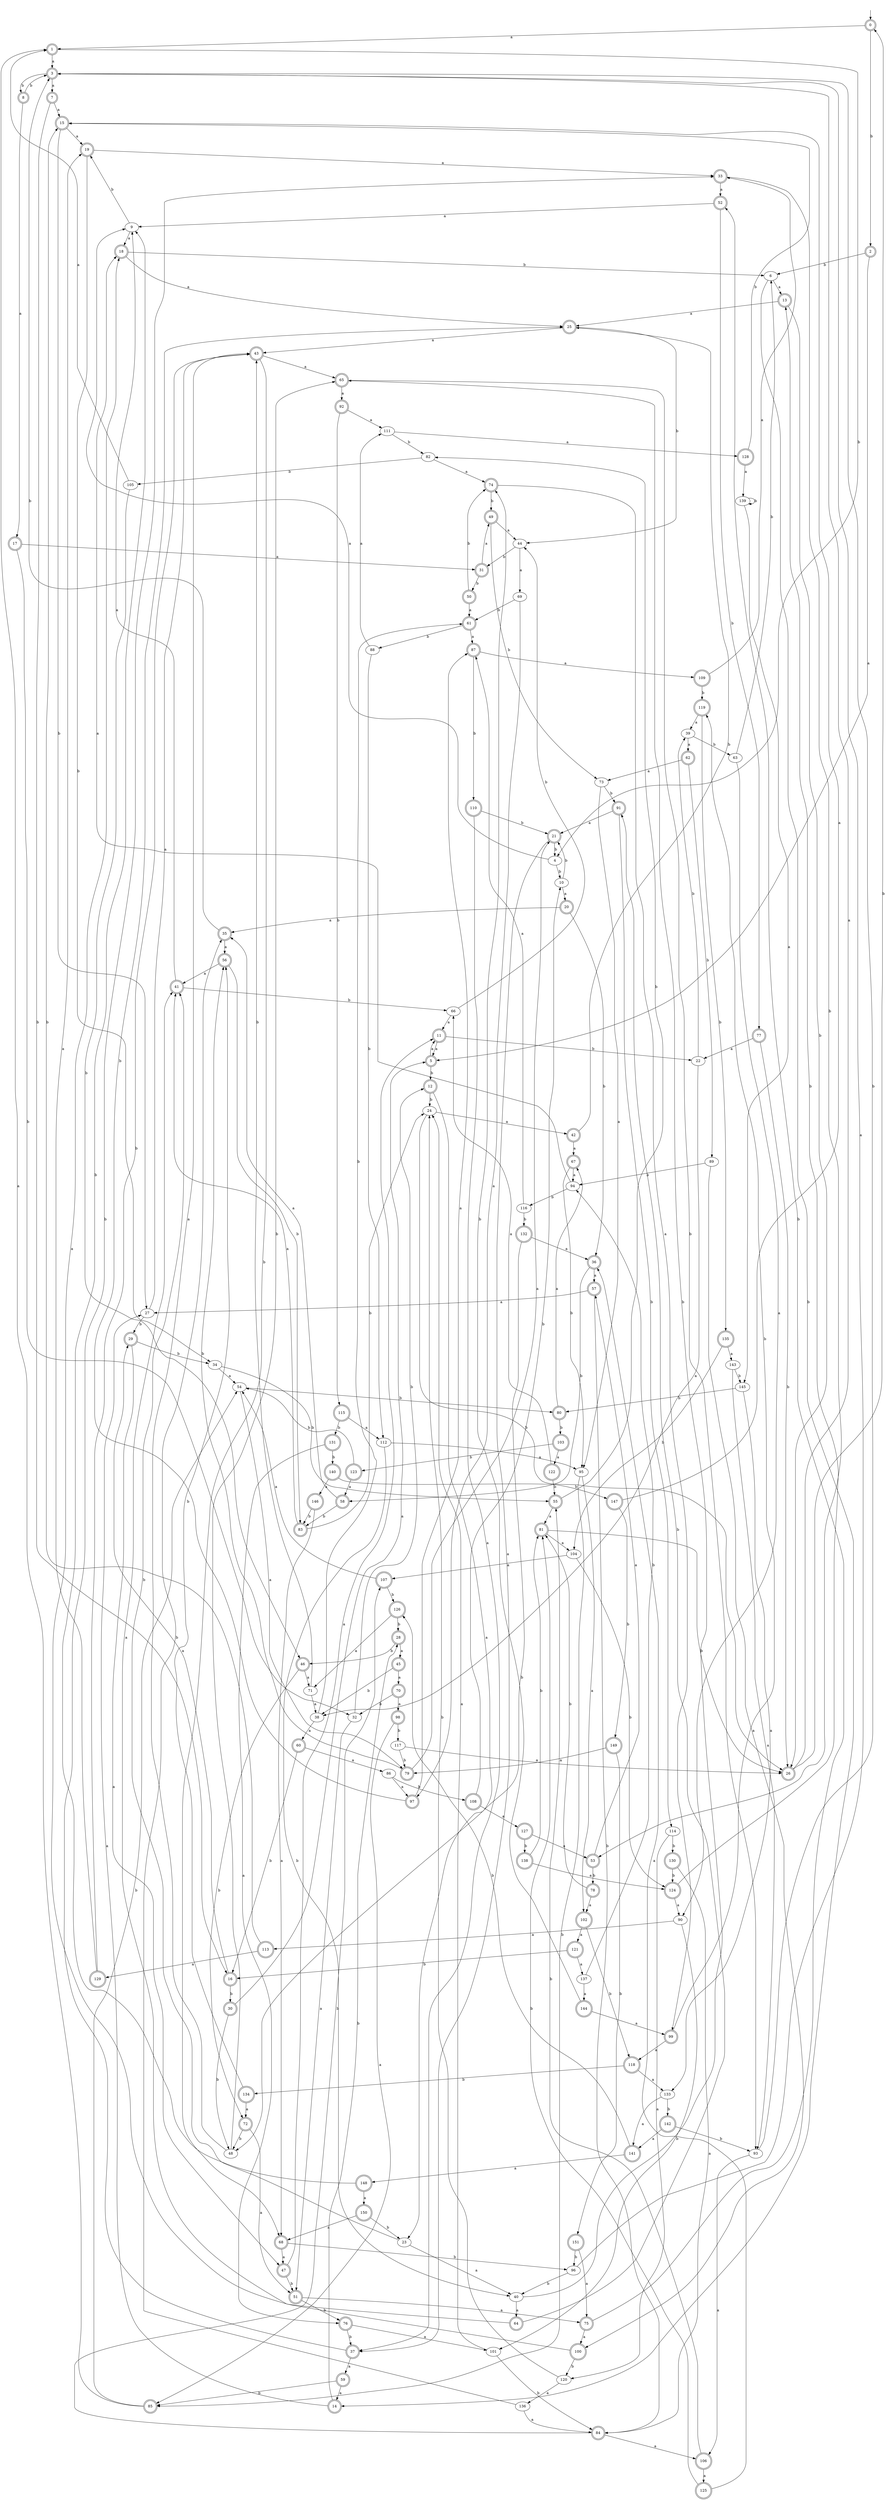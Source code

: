 digraph RandomDFA {
  __start0 [label="", shape=none];
  __start0 -> 0 [label=""];
  0 [shape=circle] [shape=doublecircle]
  0 -> 1 [label="a"]
  0 -> 2 [label="b"]
  1 [shape=doublecircle]
  1 -> 3 [label="a"]
  1 -> 4 [label="b"]
  2 [shape=doublecircle]
  2 -> 5 [label="a"]
  2 -> 6 [label="b"]
  3 [shape=doublecircle]
  3 -> 7 [label="a"]
  3 -> 8 [label="b"]
  4
  4 -> 9 [label="a"]
  4 -> 10 [label="b"]
  5 [shape=doublecircle]
  5 -> 11 [label="a"]
  5 -> 12 [label="b"]
  6
  6 -> 13 [label="a"]
  6 -> 14 [label="b"]
  7 [shape=doublecircle]
  7 -> 15 [label="a"]
  7 -> 16 [label="b"]
  8 [shape=doublecircle]
  8 -> 17 [label="a"]
  8 -> 3 [label="b"]
  9
  9 -> 18 [label="a"]
  9 -> 19 [label="b"]
  10
  10 -> 20 [label="a"]
  10 -> 21 [label="b"]
  11 [shape=doublecircle]
  11 -> 5 [label="a"]
  11 -> 22 [label="b"]
  12 [shape=doublecircle]
  12 -> 23 [label="a"]
  12 -> 24 [label="b"]
  13 [shape=doublecircle]
  13 -> 25 [label="a"]
  13 -> 26 [label="b"]
  14 [shape=doublecircle]
  14 -> 27 [label="a"]
  14 -> 28 [label="b"]
  15 [shape=doublecircle]
  15 -> 19 [label="a"]
  15 -> 27 [label="b"]
  16 [shape=doublecircle]
  16 -> 29 [label="a"]
  16 -> 30 [label="b"]
  17 [shape=doublecircle]
  17 -> 31 [label="a"]
  17 -> 32 [label="b"]
  18 [shape=doublecircle]
  18 -> 25 [label="a"]
  18 -> 6 [label="b"]
  19 [shape=doublecircle]
  19 -> 33 [label="a"]
  19 -> 34 [label="b"]
  20 [shape=doublecircle]
  20 -> 35 [label="a"]
  20 -> 36 [label="b"]
  21 [shape=doublecircle]
  21 -> 37 [label="a"]
  21 -> 4 [label="b"]
  22
  22 -> 38 [label="a"]
  22 -> 39 [label="b"]
  23
  23 -> 40 [label="a"]
  23 -> 41 [label="b"]
  24
  24 -> 42 [label="a"]
  24 -> 26 [label="b"]
  25 [shape=doublecircle]
  25 -> 43 [label="a"]
  25 -> 44 [label="b"]
  26 [shape=doublecircle]
  26 -> 3 [label="a"]
  26 -> 0 [label="b"]
  27
  27 -> 43 [label="a"]
  27 -> 29 [label="b"]
  28 [shape=doublecircle]
  28 -> 45 [label="a"]
  28 -> 46 [label="b"]
  29 [shape=doublecircle]
  29 -> 47 [label="a"]
  29 -> 34 [label="b"]
  30 [shape=doublecircle]
  30 -> 5 [label="a"]
  30 -> 48 [label="b"]
  31 [shape=doublecircle]
  31 -> 49 [label="a"]
  31 -> 50 [label="b"]
  32
  32 -> 51 [label="a"]
  32 -> 12 [label="b"]
  33 [shape=doublecircle]
  33 -> 52 [label="a"]
  33 -> 53 [label="b"]
  34
  34 -> 54 [label="a"]
  34 -> 55 [label="b"]
  35 [shape=doublecircle]
  35 -> 56 [label="a"]
  35 -> 3 [label="b"]
  36 [shape=doublecircle]
  36 -> 57 [label="a"]
  36 -> 58 [label="b"]
  37 [shape=doublecircle]
  37 -> 59 [label="a"]
  37 -> 33 [label="b"]
  38
  38 -> 60 [label="a"]
  38 -> 61 [label="b"]
  39
  39 -> 62 [label="a"]
  39 -> 63 [label="b"]
  40
  40 -> 64 [label="a"]
  40 -> 65 [label="b"]
  41 [shape=doublecircle]
  41 -> 9 [label="a"]
  41 -> 66 [label="b"]
  42 [shape=doublecircle]
  42 -> 67 [label="a"]
  42 -> 25 [label="b"]
  43 [shape=doublecircle]
  43 -> 65 [label="a"]
  43 -> 68 [label="b"]
  44
  44 -> 69 [label="a"]
  44 -> 31 [label="b"]
  45 [shape=doublecircle]
  45 -> 70 [label="a"]
  45 -> 38 [label="b"]
  46 [shape=doublecircle]
  46 -> 71 [label="a"]
  46 -> 72 [label="b"]
  47 [shape=doublecircle]
  47 -> 11 [label="a"]
  47 -> 51 [label="b"]
  48
  48 -> 43 [label="a"]
  48 -> 65 [label="b"]
  49 [shape=doublecircle]
  49 -> 44 [label="a"]
  49 -> 73 [label="b"]
  50 [shape=doublecircle]
  50 -> 61 [label="a"]
  50 -> 74 [label="b"]
  51 [shape=doublecircle]
  51 -> 75 [label="a"]
  51 -> 76 [label="b"]
  52 [shape=doublecircle]
  52 -> 9 [label="a"]
  52 -> 77 [label="b"]
  53 [shape=doublecircle]
  53 -> 57 [label="a"]
  53 -> 78 [label="b"]
  54
  54 -> 79 [label="a"]
  54 -> 80 [label="b"]
  55 [shape=doublecircle]
  55 -> 81 [label="a"]
  55 -> 82 [label="b"]
  56 [shape=doublecircle]
  56 -> 41 [label="a"]
  56 -> 83 [label="b"]
  57 [shape=doublecircle]
  57 -> 27 [label="a"]
  57 -> 84 [label="b"]
  58 [shape=doublecircle]
  58 -> 35 [label="a"]
  58 -> 83 [label="b"]
  59 [shape=doublecircle]
  59 -> 14 [label="a"]
  59 -> 85 [label="b"]
  60 [shape=doublecircle]
  60 -> 86 [label="a"]
  60 -> 16 [label="b"]
  61 [shape=doublecircle]
  61 -> 87 [label="a"]
  61 -> 88 [label="b"]
  62 [shape=doublecircle]
  62 -> 73 [label="a"]
  62 -> 89 [label="b"]
  63
  63 -> 90 [label="a"]
  63 -> 6 [label="b"]
  64 [shape=doublecircle]
  64 -> 18 [label="a"]
  64 -> 91 [label="b"]
  65 [shape=doublecircle]
  65 -> 92 [label="a"]
  65 -> 93 [label="b"]
  66
  66 -> 11 [label="a"]
  66 -> 44 [label="b"]
  67 [shape=doublecircle]
  67 -> 94 [label="a"]
  67 -> 95 [label="b"]
  68 [shape=doublecircle]
  68 -> 47 [label="a"]
  68 -> 96 [label="b"]
  69
  69 -> 97 [label="a"]
  69 -> 61 [label="b"]
  70 [shape=doublecircle]
  70 -> 98 [label="a"]
  70 -> 32 [label="b"]
  71
  71 -> 38 [label="a"]
  71 -> 43 [label="b"]
  72 [shape=doublecircle]
  72 -> 51 [label="a"]
  72 -> 48 [label="b"]
  73
  73 -> 95 [label="a"]
  73 -> 91 [label="b"]
  74 [shape=doublecircle]
  74 -> 99 [label="a"]
  74 -> 49 [label="b"]
  75 [shape=doublecircle]
  75 -> 100 [label="a"]
  75 -> 52 [label="b"]
  76 [shape=doublecircle]
  76 -> 101 [label="a"]
  76 -> 37 [label="b"]
  77 [shape=doublecircle]
  77 -> 22 [label="a"]
  77 -> 26 [label="b"]
  78 [shape=doublecircle]
  78 -> 102 [label="a"]
  78 -> 81 [label="b"]
  79 [shape=doublecircle]
  79 -> 21 [label="a"]
  79 -> 56 [label="b"]
  80 [shape=doublecircle]
  80 -> 67 [label="a"]
  80 -> 103 [label="b"]
  81 [shape=doublecircle]
  81 -> 104 [label="a"]
  81 -> 26 [label="b"]
  82
  82 -> 74 [label="a"]
  82 -> 105 [label="b"]
  83 [shape=doublecircle]
  83 -> 41 [label="a"]
  83 -> 24 [label="b"]
  84 [shape=doublecircle]
  84 -> 106 [label="a"]
  84 -> 107 [label="b"]
  85 [shape=doublecircle]
  85 -> 1 [label="a"]
  85 -> 54 [label="b"]
  86
  86 -> 97 [label="a"]
  86 -> 108 [label="b"]
  87 [shape=doublecircle]
  87 -> 109 [label="a"]
  87 -> 110 [label="b"]
  88
  88 -> 111 [label="a"]
  88 -> 112 [label="b"]
  89
  89 -> 100 [label="a"]
  89 -> 94 [label="b"]
  90
  90 -> 113 [label="a"]
  90 -> 101 [label="b"]
  91 [shape=doublecircle]
  91 -> 21 [label="a"]
  91 -> 114 [label="b"]
  92 [shape=doublecircle]
  92 -> 111 [label="a"]
  92 -> 115 [label="b"]
  93
  93 -> 106 [label="a"]
  93 -> 3 [label="b"]
  94
  94 -> 18 [label="a"]
  94 -> 116 [label="b"]
  95
  95 -> 102 [label="a"]
  95 -> 85 [label="b"]
  96
  96 -> 3 [label="a"]
  96 -> 40 [label="b"]
  97 [shape=doublecircle]
  97 -> 87 [label="a"]
  97 -> 25 [label="b"]
  98 [shape=doublecircle]
  98 -> 85 [label="a"]
  98 -> 117 [label="b"]
  99 [shape=doublecircle]
  99 -> 118 [label="a"]
  99 -> 119 [label="b"]
  100 [shape=doublecircle]
  100 -> 41 [label="a"]
  100 -> 120 [label="b"]
  101
  101 -> 24 [label="a"]
  101 -> 84 [label="b"]
  102 [shape=doublecircle]
  102 -> 121 [label="a"]
  102 -> 118 [label="b"]
  103 [shape=doublecircle]
  103 -> 122 [label="a"]
  103 -> 123 [label="b"]
  104
  104 -> 107 [label="a"]
  104 -> 124 [label="b"]
  105
  105 -> 1 [label="a"]
  105 -> 46 [label="b"]
  106 [shape=doublecircle]
  106 -> 125 [label="a"]
  106 -> 55 [label="b"]
  107 [shape=doublecircle]
  107 -> 54 [label="a"]
  107 -> 126 [label="b"]
  108 [shape=doublecircle]
  108 -> 127 [label="a"]
  108 -> 10 [label="b"]
  109 [shape=doublecircle]
  109 -> 33 [label="a"]
  109 -> 119 [label="b"]
  110 [shape=doublecircle]
  110 -> 37 [label="a"]
  110 -> 21 [label="b"]
  111
  111 -> 128 [label="a"]
  111 -> 82 [label="b"]
  112
  112 -> 95 [label="a"]
  112 -> 40 [label="b"]
  113 [shape=doublecircle]
  113 -> 129 [label="a"]
  113 -> 15 [label="b"]
  114
  114 -> 120 [label="a"]
  114 -> 130 [label="b"]
  115 [shape=doublecircle]
  115 -> 112 [label="a"]
  115 -> 131 [label="b"]
  116
  116 -> 87 [label="a"]
  116 -> 132 [label="b"]
  117
  117 -> 26 [label="a"]
  117 -> 79 [label="b"]
  118 [shape=doublecircle]
  118 -> 133 [label="a"]
  118 -> 134 [label="b"]
  119 [shape=doublecircle]
  119 -> 39 [label="a"]
  119 -> 135 [label="b"]
  120
  120 -> 136 [label="a"]
  120 -> 24 [label="b"]
  121 [shape=doublecircle]
  121 -> 137 [label="a"]
  121 -> 16 [label="b"]
  122 [shape=doublecircle]
  122 -> 66 [label="a"]
  122 -> 55 [label="b"]
  123 [shape=doublecircle]
  123 -> 58 [label="a"]
  123 -> 54 [label="b"]
  124 [shape=doublecircle]
  124 -> 90 [label="a"]
  124 -> 13 [label="b"]
  125 [shape=doublecircle]
  125 -> 36 [label="a"]
  125 -> 81 [label="b"]
  126 [shape=doublecircle]
  126 -> 71 [label="a"]
  126 -> 28 [label="b"]
  127 [shape=doublecircle]
  127 -> 53 [label="a"]
  127 -> 138 [label="b"]
  128 [shape=doublecircle]
  128 -> 139 [label="a"]
  128 -> 15 [label="b"]
  129 [shape=doublecircle]
  129 -> 19 [label="a"]
  129 -> 43 [label="b"]
  130 [shape=doublecircle]
  130 -> 84 [label="a"]
  130 -> 124 [label="b"]
  131 [shape=doublecircle]
  131 -> 76 [label="a"]
  131 -> 140 [label="b"]
  132 [shape=doublecircle]
  132 -> 36 [label="a"]
  132 -> 48 [label="b"]
  133
  133 -> 141 [label="a"]
  133 -> 142 [label="b"]
  134 [shape=doublecircle]
  134 -> 72 [label="a"]
  134 -> 56 [label="b"]
  135 [shape=doublecircle]
  135 -> 143 [label="a"]
  135 -> 104 [label="b"]
  136
  136 -> 84 [label="a"]
  136 -> 35 [label="b"]
  137
  137 -> 144 [label="a"]
  137 -> 94 [label="b"]
  138 [shape=doublecircle]
  138 -> 124 [label="a"]
  138 -> 81 [label="b"]
  139
  139 -> 145 [label="a"]
  139 -> 139 [label="b"]
  140 [shape=doublecircle]
  140 -> 146 [label="a"]
  140 -> 147 [label="b"]
  141 [shape=doublecircle]
  141 -> 148 [label="a"]
  141 -> 126 [label="b"]
  142 [shape=doublecircle]
  142 -> 141 [label="a"]
  142 -> 93 [label="b"]
  143
  143 -> 93 [label="a"]
  143 -> 145 [label="b"]
  144 [shape=doublecircle]
  144 -> 99 [label="a"]
  144 -> 74 [label="b"]
  145
  145 -> 133 [label="a"]
  145 -> 80 [label="b"]
  146 [shape=doublecircle]
  146 -> 68 [label="a"]
  146 -> 83 [label="b"]
  147 [shape=doublecircle]
  147 -> 15 [label="a"]
  147 -> 149 [label="b"]
  148 [shape=doublecircle]
  148 -> 150 [label="a"]
  148 -> 9 [label="b"]
  149 [shape=doublecircle]
  149 -> 79 [label="a"]
  149 -> 151 [label="b"]
  150 [shape=doublecircle]
  150 -> 68 [label="a"]
  150 -> 23 [label="b"]
  151 [shape=doublecircle]
  151 -> 75 [label="a"]
  151 -> 96 [label="b"]
}
